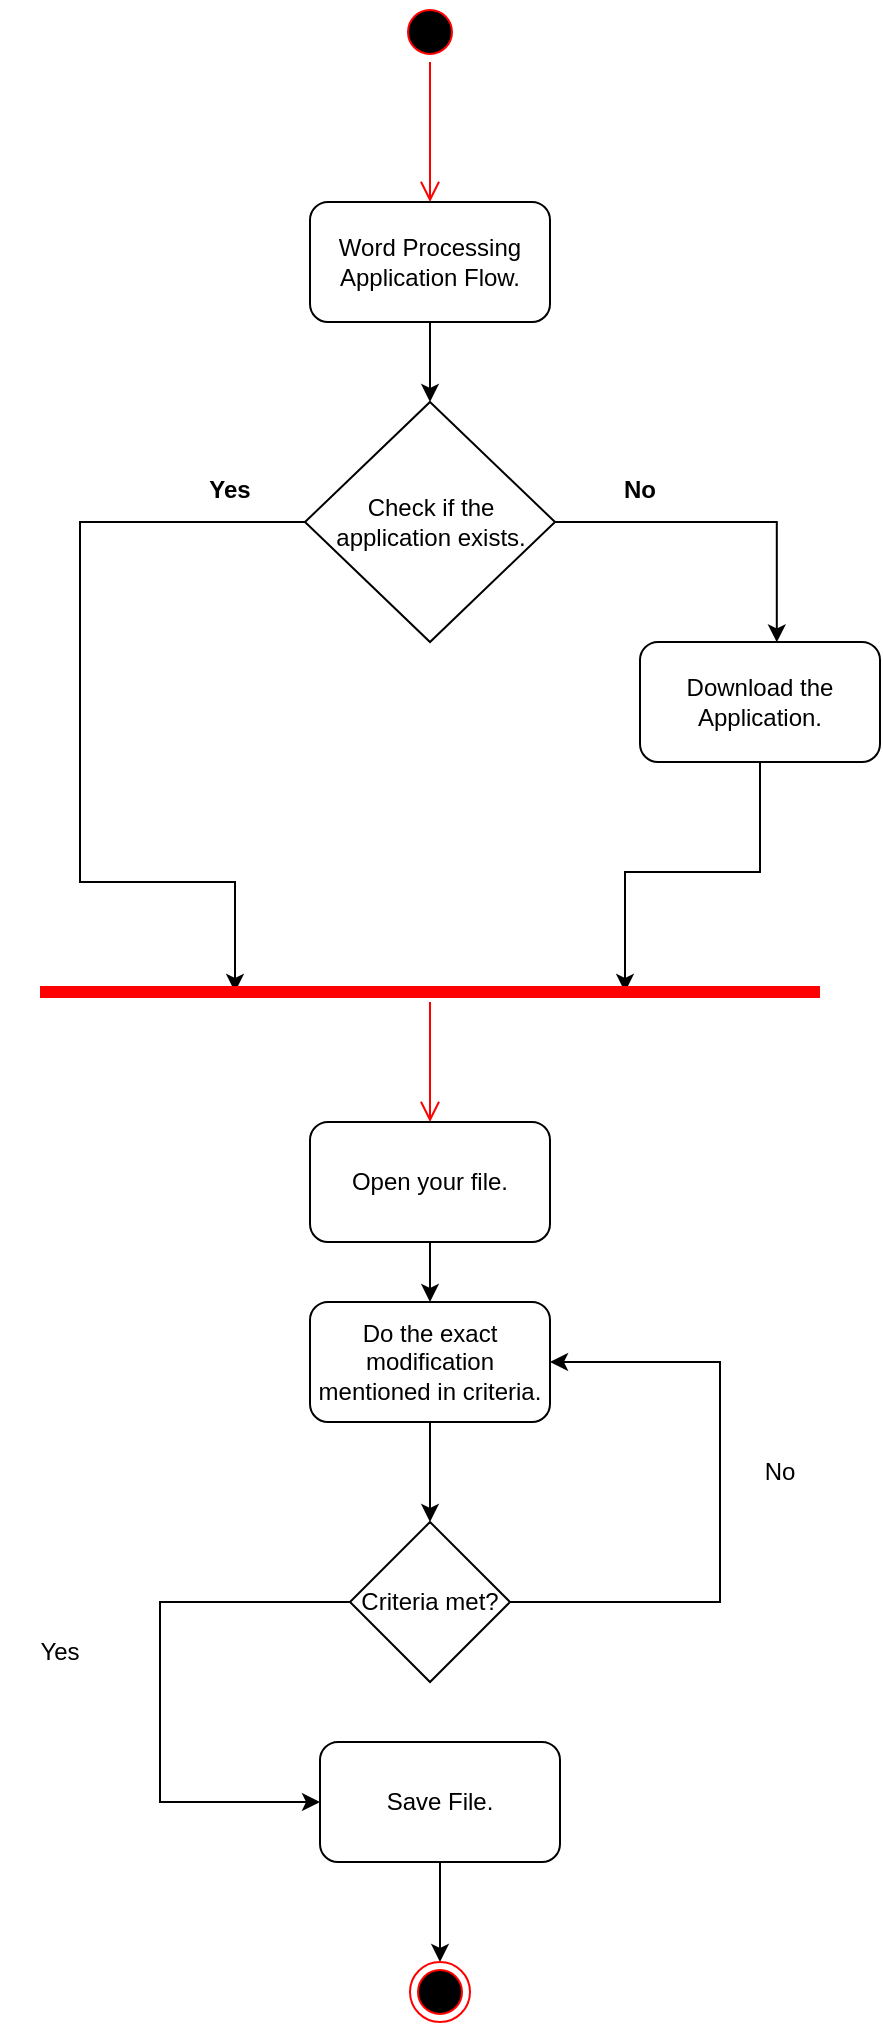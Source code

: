 <mxfile version="20.8.16" type="device"><diagram name="Page-1" id="nZ4KKm-Podc2utpKR4nC"><mxGraphModel dx="1036" dy="606" grid="1" gridSize="10" guides="1" tooltips="1" connect="1" arrows="1" fold="1" page="1" pageScale="1" pageWidth="1200" pageHeight="1920" math="0" shadow="0"><root><mxCell id="0"/><mxCell id="1" parent="0"/><mxCell id="g3Q55l5VtHKClOLdwjb4-1" value="" style="ellipse;html=1;shape=startState;fillColor=#000000;strokeColor=#ff0000;" parent="1" vertex="1"><mxGeometry x="520" y="40" width="30" height="30" as="geometry"/></mxCell><mxCell id="g3Q55l5VtHKClOLdwjb4-2" value="" style="edgeStyle=orthogonalEdgeStyle;html=1;verticalAlign=bottom;endArrow=open;endSize=8;strokeColor=#ff0000;rounded=0;entryX=0.5;entryY=0;entryDx=0;entryDy=0;" parent="1" source="g3Q55l5VtHKClOLdwjb4-1" target="g3Q55l5VtHKClOLdwjb4-3" edge="1"><mxGeometry relative="1" as="geometry"><mxPoint x="535" y="130" as="targetPoint"/></mxGeometry></mxCell><mxCell id="g3Q55l5VtHKClOLdwjb4-7" value="" style="edgeStyle=orthogonalEdgeStyle;rounded=0;orthogonalLoop=1;jettySize=auto;html=1;" parent="1" source="g3Q55l5VtHKClOLdwjb4-3" target="g3Q55l5VtHKClOLdwjb4-4" edge="1"><mxGeometry relative="1" as="geometry"/></mxCell><mxCell id="g3Q55l5VtHKClOLdwjb4-3" value="Word Processing Application Flow." style="rounded=1;whiteSpace=wrap;html=1;" parent="1" vertex="1"><mxGeometry x="475" y="140" width="120" height="60" as="geometry"/></mxCell><mxCell id="g3Q55l5VtHKClOLdwjb4-10" style="edgeStyle=orthogonalEdgeStyle;rounded=0;orthogonalLoop=1;jettySize=auto;html=1;exitX=1;exitY=0.5;exitDx=0;exitDy=0;entryX=0.57;entryY=0.003;entryDx=0;entryDy=0;entryPerimeter=0;" parent="1" source="g3Q55l5VtHKClOLdwjb4-4" target="g3Q55l5VtHKClOLdwjb4-9" edge="1"><mxGeometry relative="1" as="geometry"/></mxCell><mxCell id="g3Q55l5VtHKClOLdwjb4-15" style="edgeStyle=orthogonalEdgeStyle;rounded=0;orthogonalLoop=1;jettySize=auto;html=1;exitX=0;exitY=0.5;exitDx=0;exitDy=0;entryX=0.25;entryY=0.5;entryDx=0;entryDy=0;entryPerimeter=0;" parent="1" source="g3Q55l5VtHKClOLdwjb4-4" target="g3Q55l5VtHKClOLdwjb4-11" edge="1"><mxGeometry relative="1" as="geometry"><Array as="points"><mxPoint x="360" y="300"/><mxPoint x="360" y="480"/><mxPoint x="438" y="480"/></Array></mxGeometry></mxCell><mxCell id="g3Q55l5VtHKClOLdwjb4-4" value="Check if the application exists." style="rhombus;whiteSpace=wrap;html=1;" parent="1" vertex="1"><mxGeometry x="472.5" y="240" width="125" height="120" as="geometry"/></mxCell><mxCell id="g3Q55l5VtHKClOLdwjb4-14" style="edgeStyle=orthogonalEdgeStyle;rounded=0;orthogonalLoop=1;jettySize=auto;html=1;exitX=0.5;exitY=1;exitDx=0;exitDy=0;entryX=0.75;entryY=0.5;entryDx=0;entryDy=0;entryPerimeter=0;" parent="1" source="g3Q55l5VtHKClOLdwjb4-9" target="g3Q55l5VtHKClOLdwjb4-11" edge="1"><mxGeometry relative="1" as="geometry"/></mxCell><mxCell id="g3Q55l5VtHKClOLdwjb4-9" value="Download the Application." style="rounded=1;whiteSpace=wrap;html=1;" parent="1" vertex="1"><mxGeometry x="640" y="360" width="120" height="60" as="geometry"/></mxCell><mxCell id="g3Q55l5VtHKClOLdwjb4-11" value="" style="shape=line;html=1;strokeWidth=6;strokeColor=#ff0000;" parent="1" vertex="1"><mxGeometry x="340" y="530" width="390" height="10" as="geometry"/></mxCell><mxCell id="g3Q55l5VtHKClOLdwjb4-12" value="" style="edgeStyle=orthogonalEdgeStyle;html=1;verticalAlign=bottom;endArrow=open;endSize=8;strokeColor=#ff0000;rounded=0;entryX=0.5;entryY=0;entryDx=0;entryDy=0;" parent="1" source="g3Q55l5VtHKClOLdwjb4-11" target="g3Q55l5VtHKClOLdwjb4-20" edge="1"><mxGeometry relative="1" as="geometry"><mxPoint x="535" y="630" as="targetPoint"/></mxGeometry></mxCell><mxCell id="g3Q55l5VtHKClOLdwjb4-16" value="Yes" style="text;align=center;fontStyle=1;verticalAlign=middle;spacingLeft=3;spacingRight=3;strokeColor=none;rotatable=0;points=[[0,0.5],[1,0.5]];portConstraint=eastwest;" parent="1" vertex="1"><mxGeometry x="395" y="270" width="80" height="26" as="geometry"/></mxCell><mxCell id="g3Q55l5VtHKClOLdwjb4-17" value="No" style="text;align=center;fontStyle=1;verticalAlign=middle;spacingLeft=3;spacingRight=3;strokeColor=none;rotatable=0;points=[[0,0.5],[1,0.5]];portConstraint=eastwest;" parent="1" vertex="1"><mxGeometry x="600" y="270" width="80" height="26" as="geometry"/></mxCell><mxCell id="g3Q55l5VtHKClOLdwjb4-23" value="" style="edgeStyle=orthogonalEdgeStyle;rounded=0;orthogonalLoop=1;jettySize=auto;html=1;" parent="1" source="g3Q55l5VtHKClOLdwjb4-20" target="g3Q55l5VtHKClOLdwjb4-22" edge="1"><mxGeometry relative="1" as="geometry"/></mxCell><mxCell id="g3Q55l5VtHKClOLdwjb4-20" value="Open your file." style="rounded=1;whiteSpace=wrap;html=1;" parent="1" vertex="1"><mxGeometry x="475" y="600" width="120" height="60" as="geometry"/></mxCell><mxCell id="g3Q55l5VtHKClOLdwjb4-26" value="" style="edgeStyle=orthogonalEdgeStyle;rounded=0;orthogonalLoop=1;jettySize=auto;html=1;" parent="1" source="g3Q55l5VtHKClOLdwjb4-22" target="g3Q55l5VtHKClOLdwjb4-25" edge="1"><mxGeometry relative="1" as="geometry"/></mxCell><mxCell id="g3Q55l5VtHKClOLdwjb4-22" value="Do the exact modification mentioned in criteria." style="rounded=1;whiteSpace=wrap;html=1;" parent="1" vertex="1"><mxGeometry x="475" y="690" width="120" height="60" as="geometry"/></mxCell><mxCell id="g3Q55l5VtHKClOLdwjb4-27" style="edgeStyle=orthogonalEdgeStyle;rounded=0;orthogonalLoop=1;jettySize=auto;html=1;exitX=1;exitY=0.5;exitDx=0;exitDy=0;entryX=1;entryY=0.5;entryDx=0;entryDy=0;" parent="1" source="g3Q55l5VtHKClOLdwjb4-25" target="g3Q55l5VtHKClOLdwjb4-22" edge="1"><mxGeometry relative="1" as="geometry"><Array as="points"><mxPoint x="680" y="840"/><mxPoint x="680" y="720"/></Array></mxGeometry></mxCell><mxCell id="g3Q55l5VtHKClOLdwjb4-30" style="edgeStyle=orthogonalEdgeStyle;rounded=0;orthogonalLoop=1;jettySize=auto;html=1;exitX=0;exitY=0.5;exitDx=0;exitDy=0;entryX=0;entryY=0.5;entryDx=0;entryDy=0;" parent="1" source="g3Q55l5VtHKClOLdwjb4-25" target="g3Q55l5VtHKClOLdwjb4-29" edge="1"><mxGeometry relative="1" as="geometry"><Array as="points"><mxPoint x="400" y="840"/><mxPoint x="400" y="940"/></Array></mxGeometry></mxCell><mxCell id="g3Q55l5VtHKClOLdwjb4-25" value="Criteria met?" style="rhombus;whiteSpace=wrap;html=1;" parent="1" vertex="1"><mxGeometry x="495" y="800" width="80" height="80" as="geometry"/></mxCell><mxCell id="g3Q55l5VtHKClOLdwjb4-28" value="No" style="text;html=1;strokeColor=none;fillColor=none;align=center;verticalAlign=middle;whiteSpace=wrap;rounded=0;" parent="1" vertex="1"><mxGeometry x="680" y="760" width="60" height="30" as="geometry"/></mxCell><mxCell id="g3Q55l5VtHKClOLdwjb4-33" value="" style="edgeStyle=orthogonalEdgeStyle;rounded=0;orthogonalLoop=1;jettySize=auto;html=1;" parent="1" source="g3Q55l5VtHKClOLdwjb4-29" target="g3Q55l5VtHKClOLdwjb4-32" edge="1"><mxGeometry relative="1" as="geometry"/></mxCell><mxCell id="g3Q55l5VtHKClOLdwjb4-29" value="Save File." style="rounded=1;whiteSpace=wrap;html=1;" parent="1" vertex="1"><mxGeometry x="480" y="910" width="120" height="60" as="geometry"/></mxCell><mxCell id="g3Q55l5VtHKClOLdwjb4-31" value="Yes" style="text;html=1;strokeColor=none;fillColor=none;align=center;verticalAlign=middle;whiteSpace=wrap;rounded=0;" parent="1" vertex="1"><mxGeometry x="320" y="850" width="60" height="30" as="geometry"/></mxCell><mxCell id="g3Q55l5VtHKClOLdwjb4-32" value="" style="ellipse;html=1;shape=endState;fillColor=#000000;strokeColor=#ff0000;" parent="1" vertex="1"><mxGeometry x="525" y="1020" width="30" height="30" as="geometry"/></mxCell></root></mxGraphModel></diagram></mxfile>
